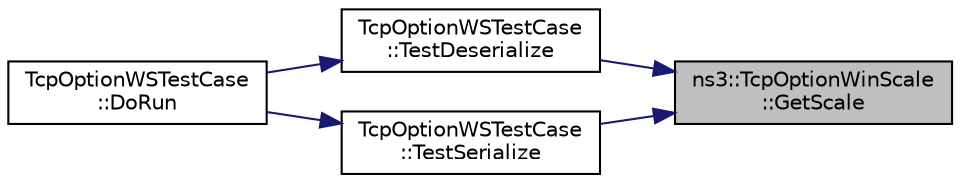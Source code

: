 digraph "ns3::TcpOptionWinScale::GetScale"
{
 // LATEX_PDF_SIZE
  edge [fontname="Helvetica",fontsize="10",labelfontname="Helvetica",labelfontsize="10"];
  node [fontname="Helvetica",fontsize="10",shape=record];
  rankdir="RL";
  Node1 [label="ns3::TcpOptionWinScale\l::GetScale",height=0.2,width=0.4,color="black", fillcolor="grey75", style="filled", fontcolor="black",tooltip="Get the scale value (uint8_t)"];
  Node1 -> Node2 [dir="back",color="midnightblue",fontsize="10",style="solid",fontname="Helvetica"];
  Node2 [label="TcpOptionWSTestCase\l::TestDeserialize",height=0.2,width=0.4,color="black", fillcolor="white", style="filled",URL="$class_tcp_option_w_s_test_case.html#a345cb1defb9412d11084af2c99bd32e9",tooltip="Deserialization test."];
  Node2 -> Node3 [dir="back",color="midnightblue",fontsize="10",style="solid",fontname="Helvetica"];
  Node3 [label="TcpOptionWSTestCase\l::DoRun",height=0.2,width=0.4,color="black", fillcolor="white", style="filled",URL="$class_tcp_option_w_s_test_case.html#ade54e1b2acc4fe1ba2cb80dee7a35b78",tooltip="Implementation to actually run this TestCase."];
  Node1 -> Node4 [dir="back",color="midnightblue",fontsize="10",style="solid",fontname="Helvetica"];
  Node4 [label="TcpOptionWSTestCase\l::TestSerialize",height=0.2,width=0.4,color="black", fillcolor="white", style="filled",URL="$class_tcp_option_w_s_test_case.html#a01e4f68295082d8a146f561a6c727d45",tooltip="Serialization test."];
  Node4 -> Node3 [dir="back",color="midnightblue",fontsize="10",style="solid",fontname="Helvetica"];
}
